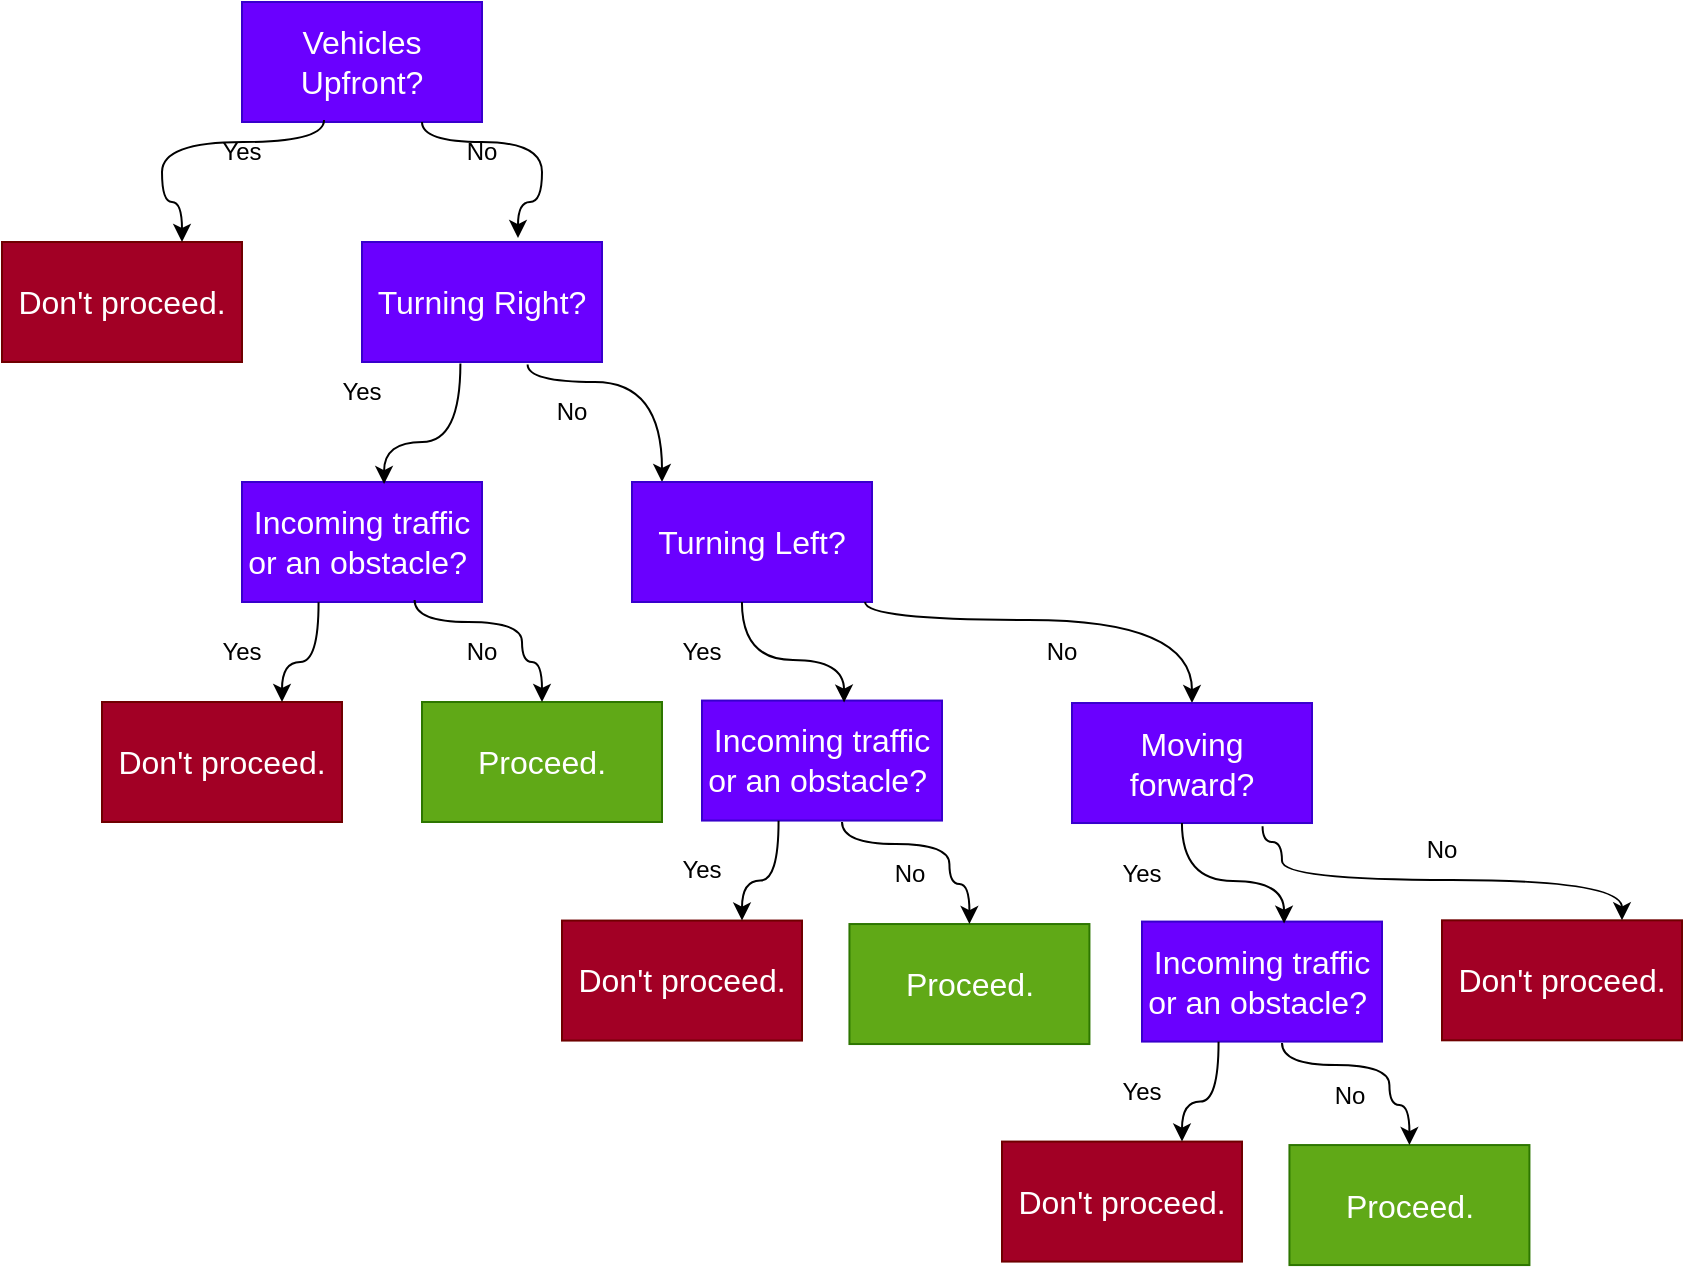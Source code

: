 <mxfile version="15.4.0" type="device"><diagram id="9LHfF-m-IdNi032lxnUE" name="Page-1"><mxGraphModel dx="846" dy="1899" grid="1" gridSize="10" guides="1" tooltips="1" connect="1" arrows="1" fold="1" page="1" pageScale="1" pageWidth="850" pageHeight="1100" math="0" shadow="0"><root><mxCell id="0"/><mxCell id="1" parent="0"/><mxCell id="HnP93efaGhXk8O0o2X3M-1" value="Vehicles Upfront?" style="rounded=0;whiteSpace=wrap;html=1;fontSize=16;fillColor=#6a00ff;strokeColor=#3700CC;fontColor=#ffffff;" vertex="1" parent="1"><mxGeometry x="230" y="270" width="120" height="60" as="geometry"/></mxCell><mxCell id="HnP93efaGhXk8O0o2X3M-2" value="Yes" style="text;html=1;strokeColor=none;fillColor=none;align=center;verticalAlign=middle;whiteSpace=wrap;rounded=0;" vertex="1" parent="1"><mxGeometry x="200" y="330" width="60" height="30" as="geometry"/></mxCell><mxCell id="HnP93efaGhXk8O0o2X3M-3" value="No" style="text;html=1;strokeColor=none;fillColor=none;align=center;verticalAlign=middle;whiteSpace=wrap;rounded=0;" vertex="1" parent="1"><mxGeometry x="320" y="330" width="60" height="30" as="geometry"/></mxCell><mxCell id="HnP93efaGhXk8O0o2X3M-4" value="Don't proceed." style="rounded=0;whiteSpace=wrap;html=1;background=red;fillColor=#a20025;strokeColor=#6F0000;fontColor=#ffffff;fontSize=16;" vertex="1" parent="1"><mxGeometry x="110" y="390" width="120" height="60" as="geometry"/></mxCell><mxCell id="HnP93efaGhXk8O0o2X3M-5" value="" style="curved=1;endArrow=classic;html=1;rounded=0;fontSize=16;edgeStyle=orthogonalEdgeStyle;exitX=0.342;exitY=0.983;exitDx=0;exitDy=0;exitPerimeter=0;entryX=0.75;entryY=0;entryDx=0;entryDy=0;" edge="1" parent="1" source="HnP93efaGhXk8O0o2X3M-1" target="HnP93efaGhXk8O0o2X3M-4"><mxGeometry width="50" height="50" relative="1" as="geometry"><mxPoint x="160" y="700" as="sourcePoint"/><mxPoint x="90" y="700" as="targetPoint"/><Array as="points"><mxPoint x="271" y="340"/><mxPoint x="190" y="340"/><mxPoint x="190" y="370"/><mxPoint x="200" y="370"/></Array></mxGeometry></mxCell><mxCell id="HnP93efaGhXk8O0o2X3M-6" value="Turning Right?" style="rounded=0;whiteSpace=wrap;html=1;fontSize=16;fillColor=#6a00ff;strokeColor=#3700CC;fontColor=#ffffff;" vertex="1" parent="1"><mxGeometry x="290" y="390" width="120" height="60" as="geometry"/></mxCell><mxCell id="HnP93efaGhXk8O0o2X3M-7" value="" style="curved=1;endArrow=classic;html=1;rounded=0;fontSize=16;edgeStyle=orthogonalEdgeStyle;exitX=0.75;exitY=1;exitDx=0;exitDy=0;entryX=0.65;entryY=-0.033;entryDx=0;entryDy=0;entryPerimeter=0;" edge="1" parent="1" source="HnP93efaGhXk8O0o2X3M-1" target="HnP93efaGhXk8O0o2X3M-6"><mxGeometry width="50" height="50" relative="1" as="geometry"><mxPoint x="281.04" y="338.98" as="sourcePoint"/><mxPoint x="210" y="400" as="targetPoint"/><Array as="points"><mxPoint x="320" y="340"/><mxPoint x="380" y="340"/><mxPoint x="380" y="370"/><mxPoint x="368" y="370"/></Array></mxGeometry></mxCell><mxCell id="HnP93efaGhXk8O0o2X3M-8" value="Yes" style="text;html=1;strokeColor=none;fillColor=none;align=center;verticalAlign=middle;whiteSpace=wrap;rounded=0;" vertex="1" parent="1"><mxGeometry x="260" y="450" width="60" height="30" as="geometry"/></mxCell><mxCell id="HnP93efaGhXk8O0o2X3M-9" value="Incoming traffic or an obstacle?&amp;nbsp;" style="rounded=0;whiteSpace=wrap;html=1;fontSize=16;fillColor=#6a00ff;strokeColor=#3700CC;fontColor=#ffffff;" vertex="1" parent="1"><mxGeometry x="230" y="510" width="120" height="60" as="geometry"/></mxCell><mxCell id="HnP93efaGhXk8O0o2X3M-10" value="" style="curved=1;endArrow=classic;html=1;rounded=0;fontSize=16;edgeStyle=orthogonalEdgeStyle;entryX=0.592;entryY=0.017;entryDx=0;entryDy=0;entryPerimeter=0;exitX=0.41;exitY=1.012;exitDx=0;exitDy=0;exitPerimeter=0;" edge="1" parent="1" source="HnP93efaGhXk8O0o2X3M-6" target="HnP93efaGhXk8O0o2X3M-9"><mxGeometry width="50" height="50" relative="1" as="geometry"><mxPoint x="470" y="380" as="sourcePoint"/><mxPoint x="378" y="398.02" as="targetPoint"/><Array as="points"><mxPoint x="339" y="490"/><mxPoint x="301" y="490"/></Array></mxGeometry></mxCell><mxCell id="HnP93efaGhXk8O0o2X3M-12" value="Yes" style="text;html=1;strokeColor=none;fillColor=none;align=center;verticalAlign=middle;whiteSpace=wrap;rounded=0;" vertex="1" parent="1"><mxGeometry x="200" y="580" width="60" height="30" as="geometry"/></mxCell><mxCell id="HnP93efaGhXk8O0o2X3M-13" value="Don't proceed." style="rounded=0;whiteSpace=wrap;html=1;background=red;fillColor=#a20025;strokeColor=#6F0000;fontColor=#ffffff;fontSize=16;" vertex="1" parent="1"><mxGeometry x="160" y="620" width="120" height="60" as="geometry"/></mxCell><mxCell id="HnP93efaGhXk8O0o2X3M-14" value="" style="curved=1;endArrow=classic;html=1;rounded=0;fontSize=16;edgeStyle=orthogonalEdgeStyle;entryX=0.75;entryY=0;entryDx=0;entryDy=0;exitX=0.319;exitY=1.002;exitDx=0;exitDy=0;exitPerimeter=0;" edge="1" parent="1" source="HnP93efaGhXk8O0o2X3M-9" target="HnP93efaGhXk8O0o2X3M-13"><mxGeometry width="50" height="50" relative="1" as="geometry"><mxPoint x="349.2" y="460.72" as="sourcePoint"/><mxPoint x="311.04" y="521.02" as="targetPoint"/><Array as="points"><mxPoint x="268" y="600"/><mxPoint x="250" y="600"/></Array></mxGeometry></mxCell><mxCell id="HnP93efaGhXk8O0o2X3M-15" value="No" style="text;html=1;strokeColor=none;fillColor=none;align=center;verticalAlign=middle;whiteSpace=wrap;rounded=0;" vertex="1" parent="1"><mxGeometry x="320" y="580" width="60" height="30" as="geometry"/></mxCell><mxCell id="HnP93efaGhXk8O0o2X3M-16" value="Proceed." style="rounded=0;whiteSpace=wrap;html=1;background=red;fillColor=#60a917;strokeColor=#2D7600;fontColor=#ffffff;fontSize=16;" vertex="1" parent="1"><mxGeometry x="320" y="620" width="120" height="60" as="geometry"/></mxCell><mxCell id="HnP93efaGhXk8O0o2X3M-17" value="" style="curved=1;endArrow=classic;html=1;rounded=0;fontSize=16;edgeStyle=orthogonalEdgeStyle;entryX=0.5;entryY=0;entryDx=0;entryDy=0;exitX=0.719;exitY=0.983;exitDx=0;exitDy=0;exitPerimeter=0;" edge="1" parent="1" source="HnP93efaGhXk8O0o2X3M-9" target="HnP93efaGhXk8O0o2X3M-16"><mxGeometry width="50" height="50" relative="1" as="geometry"><mxPoint x="278.28" y="580.12" as="sourcePoint"/><mxPoint x="260" y="630" as="targetPoint"/><Array as="points"><mxPoint x="316" y="580"/><mxPoint x="370" y="580"/><mxPoint x="370" y="600"/><mxPoint x="380" y="600"/></Array></mxGeometry></mxCell><mxCell id="HnP93efaGhXk8O0o2X3M-18" value="No" style="text;html=1;strokeColor=none;fillColor=none;align=center;verticalAlign=middle;whiteSpace=wrap;rounded=0;" vertex="1" parent="1"><mxGeometry x="365" y="460" width="60" height="30" as="geometry"/></mxCell><mxCell id="HnP93efaGhXk8O0o2X3M-19" value="" style="curved=1;endArrow=classic;html=1;rounded=0;fontSize=16;edgeStyle=orthogonalEdgeStyle;exitX=0.69;exitY=1.021;exitDx=0;exitDy=0;exitPerimeter=0;" edge="1" parent="1" source="HnP93efaGhXk8O0o2X3M-6"><mxGeometry width="50" height="50" relative="1" as="geometry"><mxPoint x="349.2" y="460.72" as="sourcePoint"/><mxPoint x="440" y="510" as="targetPoint"/><Array as="points"><mxPoint x="373" y="460"/><mxPoint x="440" y="460"/></Array></mxGeometry></mxCell><mxCell id="HnP93efaGhXk8O0o2X3M-20" value="Turning Left?" style="rounded=0;whiteSpace=wrap;html=1;fontSize=16;fillColor=#6a00ff;strokeColor=#3700CC;fontColor=#ffffff;" vertex="1" parent="1"><mxGeometry x="425" y="510" width="120" height="60" as="geometry"/></mxCell><mxCell id="HnP93efaGhXk8O0o2X3M-21" value="Incoming traffic or an obstacle?&amp;nbsp;" style="rounded=0;whiteSpace=wrap;html=1;fontSize=16;fillColor=#6a00ff;strokeColor=#3700CC;fontColor=#ffffff;" vertex="1" parent="1"><mxGeometry x="460" y="619.28" width="120" height="60" as="geometry"/></mxCell><mxCell id="HnP93efaGhXk8O0o2X3M-22" value="" style="curved=1;endArrow=classic;html=1;rounded=0;fontSize=16;edgeStyle=orthogonalEdgeStyle;entryX=0.592;entryY=0.017;entryDx=0;entryDy=0;entryPerimeter=0;exitX=0.458;exitY=1;exitDx=0;exitDy=0;exitPerimeter=0;" edge="1" parent="1" target="HnP93efaGhXk8O0o2X3M-21" source="HnP93efaGhXk8O0o2X3M-20"><mxGeometry width="50" height="50" relative="1" as="geometry"><mxPoint x="569.2" y="560" as="sourcePoint"/><mxPoint x="608" y="507.3" as="targetPoint"/><Array as="points"><mxPoint x="480" y="599"/><mxPoint x="531" y="599"/></Array></mxGeometry></mxCell><mxCell id="HnP93efaGhXk8O0o2X3M-23" value="Yes" style="text;html=1;strokeColor=none;fillColor=none;align=center;verticalAlign=middle;whiteSpace=wrap;rounded=0;" vertex="1" parent="1"><mxGeometry x="430" y="689.28" width="60" height="30" as="geometry"/></mxCell><mxCell id="HnP93efaGhXk8O0o2X3M-24" value="Don't proceed." style="rounded=0;whiteSpace=wrap;html=1;background=red;fillColor=#a20025;strokeColor=#6F0000;fontColor=#ffffff;fontSize=16;" vertex="1" parent="1"><mxGeometry x="390" y="729.28" width="120" height="60" as="geometry"/></mxCell><mxCell id="HnP93efaGhXk8O0o2X3M-25" value="" style="curved=1;endArrow=classic;html=1;rounded=0;fontSize=16;edgeStyle=orthogonalEdgeStyle;entryX=0.75;entryY=0;entryDx=0;entryDy=0;exitX=0.319;exitY=1.002;exitDx=0;exitDy=0;exitPerimeter=0;" edge="1" parent="1" source="HnP93efaGhXk8O0o2X3M-21" target="HnP93efaGhXk8O0o2X3M-24"><mxGeometry width="50" height="50" relative="1" as="geometry"><mxPoint x="579.2" y="570" as="sourcePoint"/><mxPoint x="541.04" y="630.3" as="targetPoint"/><Array as="points"><mxPoint x="498" y="709.28"/><mxPoint x="480" y="709.28"/></Array></mxGeometry></mxCell><mxCell id="HnP93efaGhXk8O0o2X3M-26" value="Yes" style="text;html=1;strokeColor=none;fillColor=none;align=center;verticalAlign=middle;whiteSpace=wrap;rounded=0;" vertex="1" parent="1"><mxGeometry x="430" y="580" width="60" height="30" as="geometry"/></mxCell><mxCell id="HnP93efaGhXk8O0o2X3M-27" value="No" style="text;html=1;strokeColor=none;fillColor=none;align=center;verticalAlign=middle;whiteSpace=wrap;rounded=0;" vertex="1" parent="1"><mxGeometry x="533.72" y="691.02" width="60" height="30" as="geometry"/></mxCell><mxCell id="HnP93efaGhXk8O0o2X3M-28" value="Proceed." style="rounded=0;whiteSpace=wrap;html=1;background=red;fillColor=#60a917;strokeColor=#2D7600;fontColor=#ffffff;fontSize=16;" vertex="1" parent="1"><mxGeometry x="533.72" y="731.02" width="120" height="60" as="geometry"/></mxCell><mxCell id="HnP93efaGhXk8O0o2X3M-29" value="" style="curved=1;endArrow=classic;html=1;rounded=0;fontSize=16;edgeStyle=orthogonalEdgeStyle;entryX=0.5;entryY=0;entryDx=0;entryDy=0;exitX=0.719;exitY=0.983;exitDx=0;exitDy=0;exitPerimeter=0;" edge="1" parent="1" target="HnP93efaGhXk8O0o2X3M-28"><mxGeometry width="50" height="50" relative="1" as="geometry"><mxPoint x="530" y="680" as="sourcePoint"/><mxPoint x="473.72" y="741.02" as="targetPoint"/><Array as="points"><mxPoint x="529.72" y="691.02"/><mxPoint x="583.72" y="691.02"/><mxPoint x="583.72" y="711.02"/><mxPoint x="593.72" y="711.02"/></Array></mxGeometry></mxCell><mxCell id="HnP93efaGhXk8O0o2X3M-30" value="No" style="text;html=1;strokeColor=none;fillColor=none;align=center;verticalAlign=middle;whiteSpace=wrap;rounded=0;" vertex="1" parent="1"><mxGeometry x="610" y="580" width="60" height="30" as="geometry"/></mxCell><mxCell id="HnP93efaGhXk8O0o2X3M-31" value="" style="curved=1;endArrow=classic;html=1;rounded=0;fontSize=16;edgeStyle=orthogonalEdgeStyle;exitX=0.69;exitY=1.021;exitDx=0;exitDy=0;exitPerimeter=0;entryX=0.5;entryY=0;entryDx=0;entryDy=0;" edge="1" parent="1" target="HnP93efaGhXk8O0o2X3M-32"><mxGeometry width="50" height="50" relative="1" as="geometry"><mxPoint x="541.52" y="570" as="sourcePoint"/><mxPoint x="608.72" y="628.74" as="targetPoint"/><Array as="points"><mxPoint x="541" y="579"/><mxPoint x="705" y="579"/></Array></mxGeometry></mxCell><mxCell id="HnP93efaGhXk8O0o2X3M-32" value="Moving forward?" style="rounded=0;whiteSpace=wrap;html=1;fontSize=16;fillColor=#6a00ff;strokeColor=#3700CC;fontColor=#ffffff;" vertex="1" parent="1"><mxGeometry x="645" y="620.51" width="120" height="60" as="geometry"/></mxCell><mxCell id="HnP93efaGhXk8O0o2X3M-33" value="Incoming traffic or an obstacle?&amp;nbsp;" style="rounded=0;whiteSpace=wrap;html=1;fontSize=16;fillColor=#6a00ff;strokeColor=#3700CC;fontColor=#ffffff;" vertex="1" parent="1"><mxGeometry x="680" y="729.79" width="120" height="60" as="geometry"/></mxCell><mxCell id="HnP93efaGhXk8O0o2X3M-34" value="" style="curved=1;endArrow=classic;html=1;rounded=0;fontSize=16;edgeStyle=orthogonalEdgeStyle;entryX=0.592;entryY=0.017;entryDx=0;entryDy=0;entryPerimeter=0;exitX=0.458;exitY=1;exitDx=0;exitDy=0;exitPerimeter=0;" edge="1" parent="1" source="HnP93efaGhXk8O0o2X3M-32" target="HnP93efaGhXk8O0o2X3M-33"><mxGeometry width="50" height="50" relative="1" as="geometry"><mxPoint x="789.2" y="670.51" as="sourcePoint"/><mxPoint x="828" y="617.81" as="targetPoint"/><Array as="points"><mxPoint x="700" y="709.51"/><mxPoint x="751" y="709.51"/></Array></mxGeometry></mxCell><mxCell id="HnP93efaGhXk8O0o2X3M-35" value="Yes" style="text;html=1;strokeColor=none;fillColor=none;align=center;verticalAlign=middle;whiteSpace=wrap;rounded=0;" vertex="1" parent="1"><mxGeometry x="650" y="799.79" width="60" height="30" as="geometry"/></mxCell><mxCell id="HnP93efaGhXk8O0o2X3M-36" value="Don't proceed." style="rounded=0;whiteSpace=wrap;html=1;background=red;fillColor=#a20025;strokeColor=#6F0000;fontColor=#ffffff;fontSize=16;" vertex="1" parent="1"><mxGeometry x="610" y="839.79" width="120" height="60" as="geometry"/></mxCell><mxCell id="HnP93efaGhXk8O0o2X3M-37" value="" style="curved=1;endArrow=classic;html=1;rounded=0;fontSize=16;edgeStyle=orthogonalEdgeStyle;entryX=0.75;entryY=0;entryDx=0;entryDy=0;exitX=0.319;exitY=1.002;exitDx=0;exitDy=0;exitPerimeter=0;" edge="1" parent="1" source="HnP93efaGhXk8O0o2X3M-33" target="HnP93efaGhXk8O0o2X3M-36"><mxGeometry width="50" height="50" relative="1" as="geometry"><mxPoint x="799.2" y="680.51" as="sourcePoint"/><mxPoint x="761.04" y="740.81" as="targetPoint"/><Array as="points"><mxPoint x="718" y="819.79"/><mxPoint x="700" y="819.79"/></Array></mxGeometry></mxCell><mxCell id="HnP93efaGhXk8O0o2X3M-38" value="Yes" style="text;html=1;strokeColor=none;fillColor=none;align=center;verticalAlign=middle;whiteSpace=wrap;rounded=0;" vertex="1" parent="1"><mxGeometry x="650" y="690.51" width="60" height="30" as="geometry"/></mxCell><mxCell id="HnP93efaGhXk8O0o2X3M-39" value="No" style="text;html=1;strokeColor=none;fillColor=none;align=center;verticalAlign=middle;whiteSpace=wrap;rounded=0;" vertex="1" parent="1"><mxGeometry x="753.72" y="801.53" width="60" height="30" as="geometry"/></mxCell><mxCell id="HnP93efaGhXk8O0o2X3M-40" value="Proceed." style="rounded=0;whiteSpace=wrap;html=1;background=red;fillColor=#60a917;strokeColor=#2D7600;fontColor=#ffffff;fontSize=16;" vertex="1" parent="1"><mxGeometry x="753.72" y="841.53" width="120" height="60" as="geometry"/></mxCell><mxCell id="HnP93efaGhXk8O0o2X3M-41" value="" style="curved=1;endArrow=classic;html=1;rounded=0;fontSize=16;edgeStyle=orthogonalEdgeStyle;entryX=0.5;entryY=0;entryDx=0;entryDy=0;exitX=0.719;exitY=0.983;exitDx=0;exitDy=0;exitPerimeter=0;" edge="1" parent="1" target="HnP93efaGhXk8O0o2X3M-40"><mxGeometry width="50" height="50" relative="1" as="geometry"><mxPoint x="750" y="790.51" as="sourcePoint"/><mxPoint x="693.72" y="851.53" as="targetPoint"/><Array as="points"><mxPoint x="749.72" y="801.53"/><mxPoint x="803.72" y="801.53"/><mxPoint x="803.72" y="821.53"/><mxPoint x="813.72" y="821.53"/></Array></mxGeometry></mxCell><mxCell id="HnP93efaGhXk8O0o2X3M-42" value="No" style="text;html=1;strokeColor=none;fillColor=none;align=center;verticalAlign=middle;whiteSpace=wrap;rounded=0;" vertex="1" parent="1"><mxGeometry x="800" y="679.28" width="60" height="30" as="geometry"/></mxCell><mxCell id="HnP93efaGhXk8O0o2X3M-43" value="Don't proceed." style="rounded=0;whiteSpace=wrap;html=1;background=red;fillColor=#a20025;strokeColor=#6F0000;fontColor=#ffffff;fontSize=16;" vertex="1" parent="1"><mxGeometry x="830" y="729.16" width="120" height="60" as="geometry"/></mxCell><mxCell id="HnP93efaGhXk8O0o2X3M-44" value="" style="curved=1;endArrow=classic;html=1;rounded=0;fontSize=16;edgeStyle=orthogonalEdgeStyle;entryX=0.75;entryY=0;entryDx=0;entryDy=0;exitX=0.794;exitY=1.027;exitDx=0;exitDy=0;exitPerimeter=0;" edge="1" parent="1" target="HnP93efaGhXk8O0o2X3M-43" source="HnP93efaGhXk8O0o2X3M-32"><mxGeometry width="50" height="50" relative="1" as="geometry"><mxPoint x="938.28" y="679.28" as="sourcePoint"/><mxPoint x="981.04" y="630.18" as="targetPoint"/><Array as="points"><mxPoint x="740" y="690"/><mxPoint x="750" y="690"/><mxPoint x="750" y="709"/><mxPoint x="920" y="709"/></Array></mxGeometry></mxCell></root></mxGraphModel></diagram></mxfile>